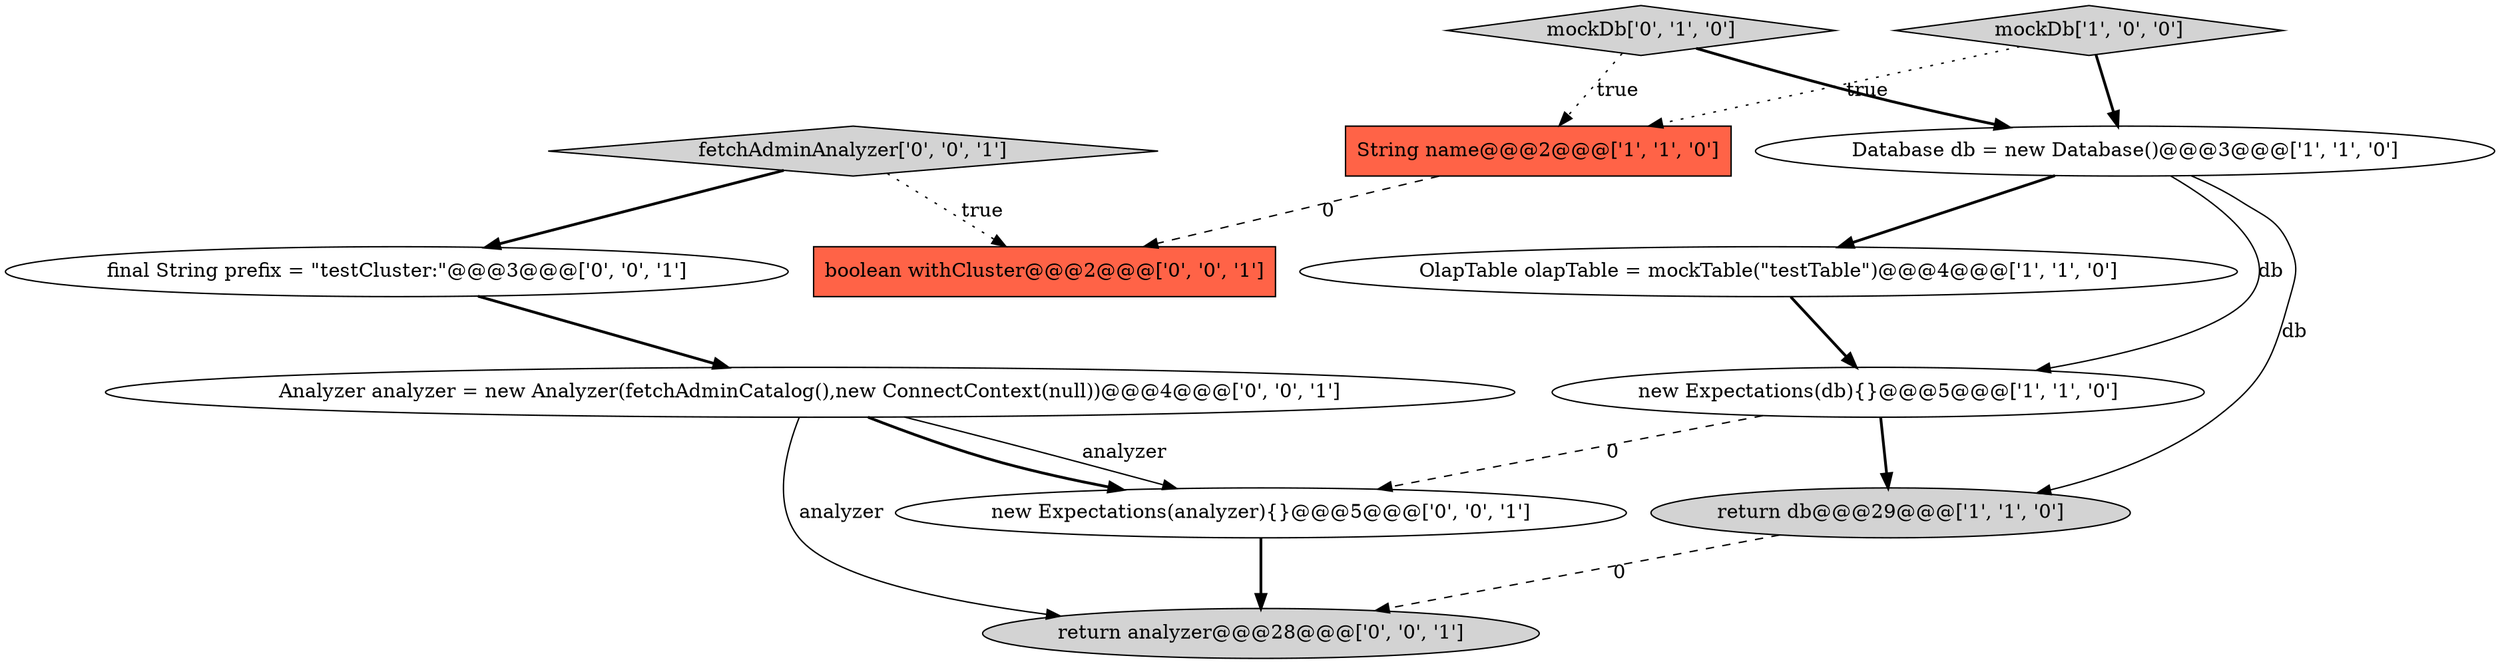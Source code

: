 digraph {
12 [style = filled, label = "return analyzer@@@28@@@['0', '0', '1']", fillcolor = lightgray, shape = ellipse image = "AAA0AAABBB3BBB"];
3 [style = filled, label = "OlapTable olapTable = mockTable(\"testTable\")@@@4@@@['1', '1', '0']", fillcolor = white, shape = ellipse image = "AAA0AAABBB1BBB"];
7 [style = filled, label = "new Expectations(analyzer){}@@@5@@@['0', '0', '1']", fillcolor = white, shape = ellipse image = "AAA0AAABBB3BBB"];
9 [style = filled, label = "Analyzer analyzer = new Analyzer(fetchAdminCatalog(),new ConnectContext(null))@@@4@@@['0', '0', '1']", fillcolor = white, shape = ellipse image = "AAA0AAABBB3BBB"];
5 [style = filled, label = "new Expectations(db){}@@@5@@@['1', '1', '0']", fillcolor = white, shape = ellipse image = "AAA0AAABBB1BBB"];
6 [style = filled, label = "mockDb['0', '1', '0']", fillcolor = lightgray, shape = diamond image = "AAA0AAABBB2BBB"];
11 [style = filled, label = "final String prefix = \"testCluster:\"@@@3@@@['0', '0', '1']", fillcolor = white, shape = ellipse image = "AAA0AAABBB3BBB"];
10 [style = filled, label = "fetchAdminAnalyzer['0', '0', '1']", fillcolor = lightgray, shape = diamond image = "AAA0AAABBB3BBB"];
2 [style = filled, label = "return db@@@29@@@['1', '1', '0']", fillcolor = lightgray, shape = ellipse image = "AAA0AAABBB1BBB"];
1 [style = filled, label = "String name@@@2@@@['1', '1', '0']", fillcolor = tomato, shape = box image = "AAA0AAABBB1BBB"];
4 [style = filled, label = "mockDb['1', '0', '0']", fillcolor = lightgray, shape = diamond image = "AAA0AAABBB1BBB"];
8 [style = filled, label = "boolean withCluster@@@2@@@['0', '0', '1']", fillcolor = tomato, shape = box image = "AAA0AAABBB3BBB"];
0 [style = filled, label = "Database db = new Database()@@@3@@@['1', '1', '0']", fillcolor = white, shape = ellipse image = "AAA0AAABBB1BBB"];
5->2 [style = bold, label=""];
6->0 [style = bold, label=""];
9->7 [style = solid, label="analyzer"];
5->7 [style = dashed, label="0"];
0->2 [style = solid, label="db"];
0->5 [style = solid, label="db"];
7->12 [style = bold, label=""];
11->9 [style = bold, label=""];
6->1 [style = dotted, label="true"];
1->8 [style = dashed, label="0"];
10->11 [style = bold, label=""];
0->3 [style = bold, label=""];
10->8 [style = dotted, label="true"];
4->1 [style = dotted, label="true"];
9->12 [style = solid, label="analyzer"];
3->5 [style = bold, label=""];
4->0 [style = bold, label=""];
2->12 [style = dashed, label="0"];
9->7 [style = bold, label=""];
}
